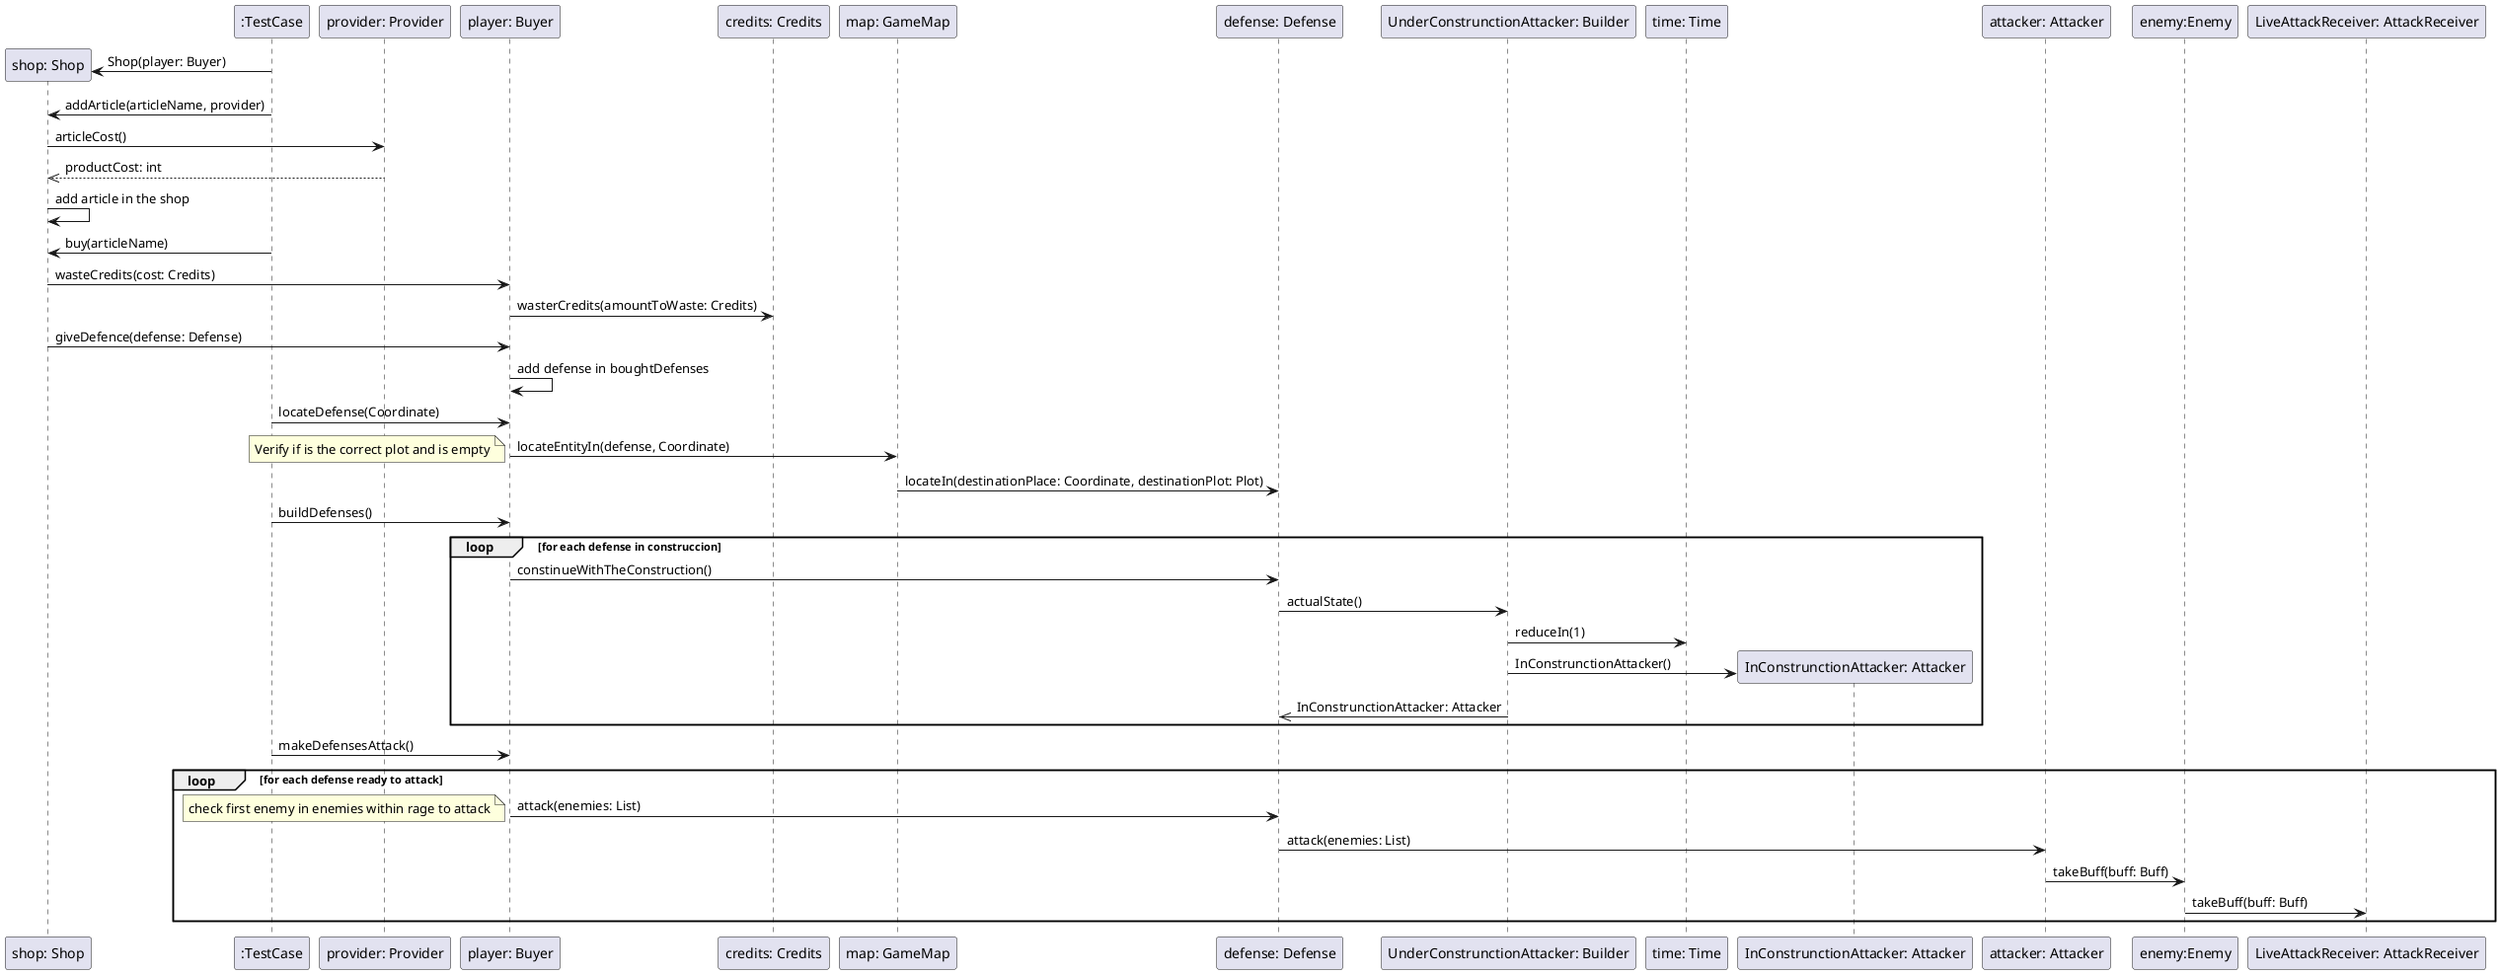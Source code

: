 @startuml
'https://plantuml.com/sequence-diagram

create "shop: Shop"
":TestCase" -> "shop: Shop": Shop(player: Buyer)
":TestCase" -> "shop: Shop": addArticle(articleName, provider)
"shop: Shop" -> "provider: Provider": articleCost()
"shop: Shop" <<-- "provider: Provider": productCost: int
"shop: Shop" -> "shop: Shop": add article in the shop
":TestCase" -> "shop: Shop": buy(articleName)
"shop: Shop" -> "player: Buyer": wasteCredits(cost: Credits)
"player: Buyer" -> "credits: Credits": wasterCredits(amountToWaste: Credits)
"shop: Shop" -> "player: Buyer": giveDefence(defense: Defense)
"player: Buyer" -> "player: Buyer": add defense in boughtDefenses

":TestCase" -> "player: Buyer": locateDefense(Coordinate)
"player: Buyer" -> "map: GameMap": locateEntityIn(defense, Coordinate)
note left: Verify if is the correct plot and is empty
"map: GameMap" -> "defense: Defense": locateIn(destinationPlace: Coordinate, destinationPlot: Plot)
":TestCase" -> "player: Buyer": buildDefenses()

Loop for each defense in construccion

"player: Buyer" -> "defense: Defense": constinueWithTheConstruction()
"defense: Defense" -> "UnderConstrunctionAttacker: Builder": actualState()
"UnderConstrunctionAttacker: Builder" -> "time: Time": reduceIn(1)
create "InConstrunctionAttacker: Attacker"
"UnderConstrunctionAttacker: Builder" -> "InConstrunctionAttacker: Attacker": InConstrunctionAttacker()
"defense: Defense" <<- "UnderConstrunctionAttacker: Builder": InConstrunctionAttacker: Attacker

end

":TestCase" -> "player: Buyer": makeDefensesAttack()

Loop for each defense ready to attack
"player: Buyer" -> "defense: Defense": attack(enemies: List)

note left: check first enemy in enemies within rage to attack
"defense: Defense" -> "attacker: Attacker": attack(enemies: List)
"attacker: Attacker" -> "enemy:Enemy": takeBuff(buff: Buff)
"enemy:Enemy" -> "LiveAttackReceiver: AttackReceiver": takeBuff(buff: Buff)


end


@enduml